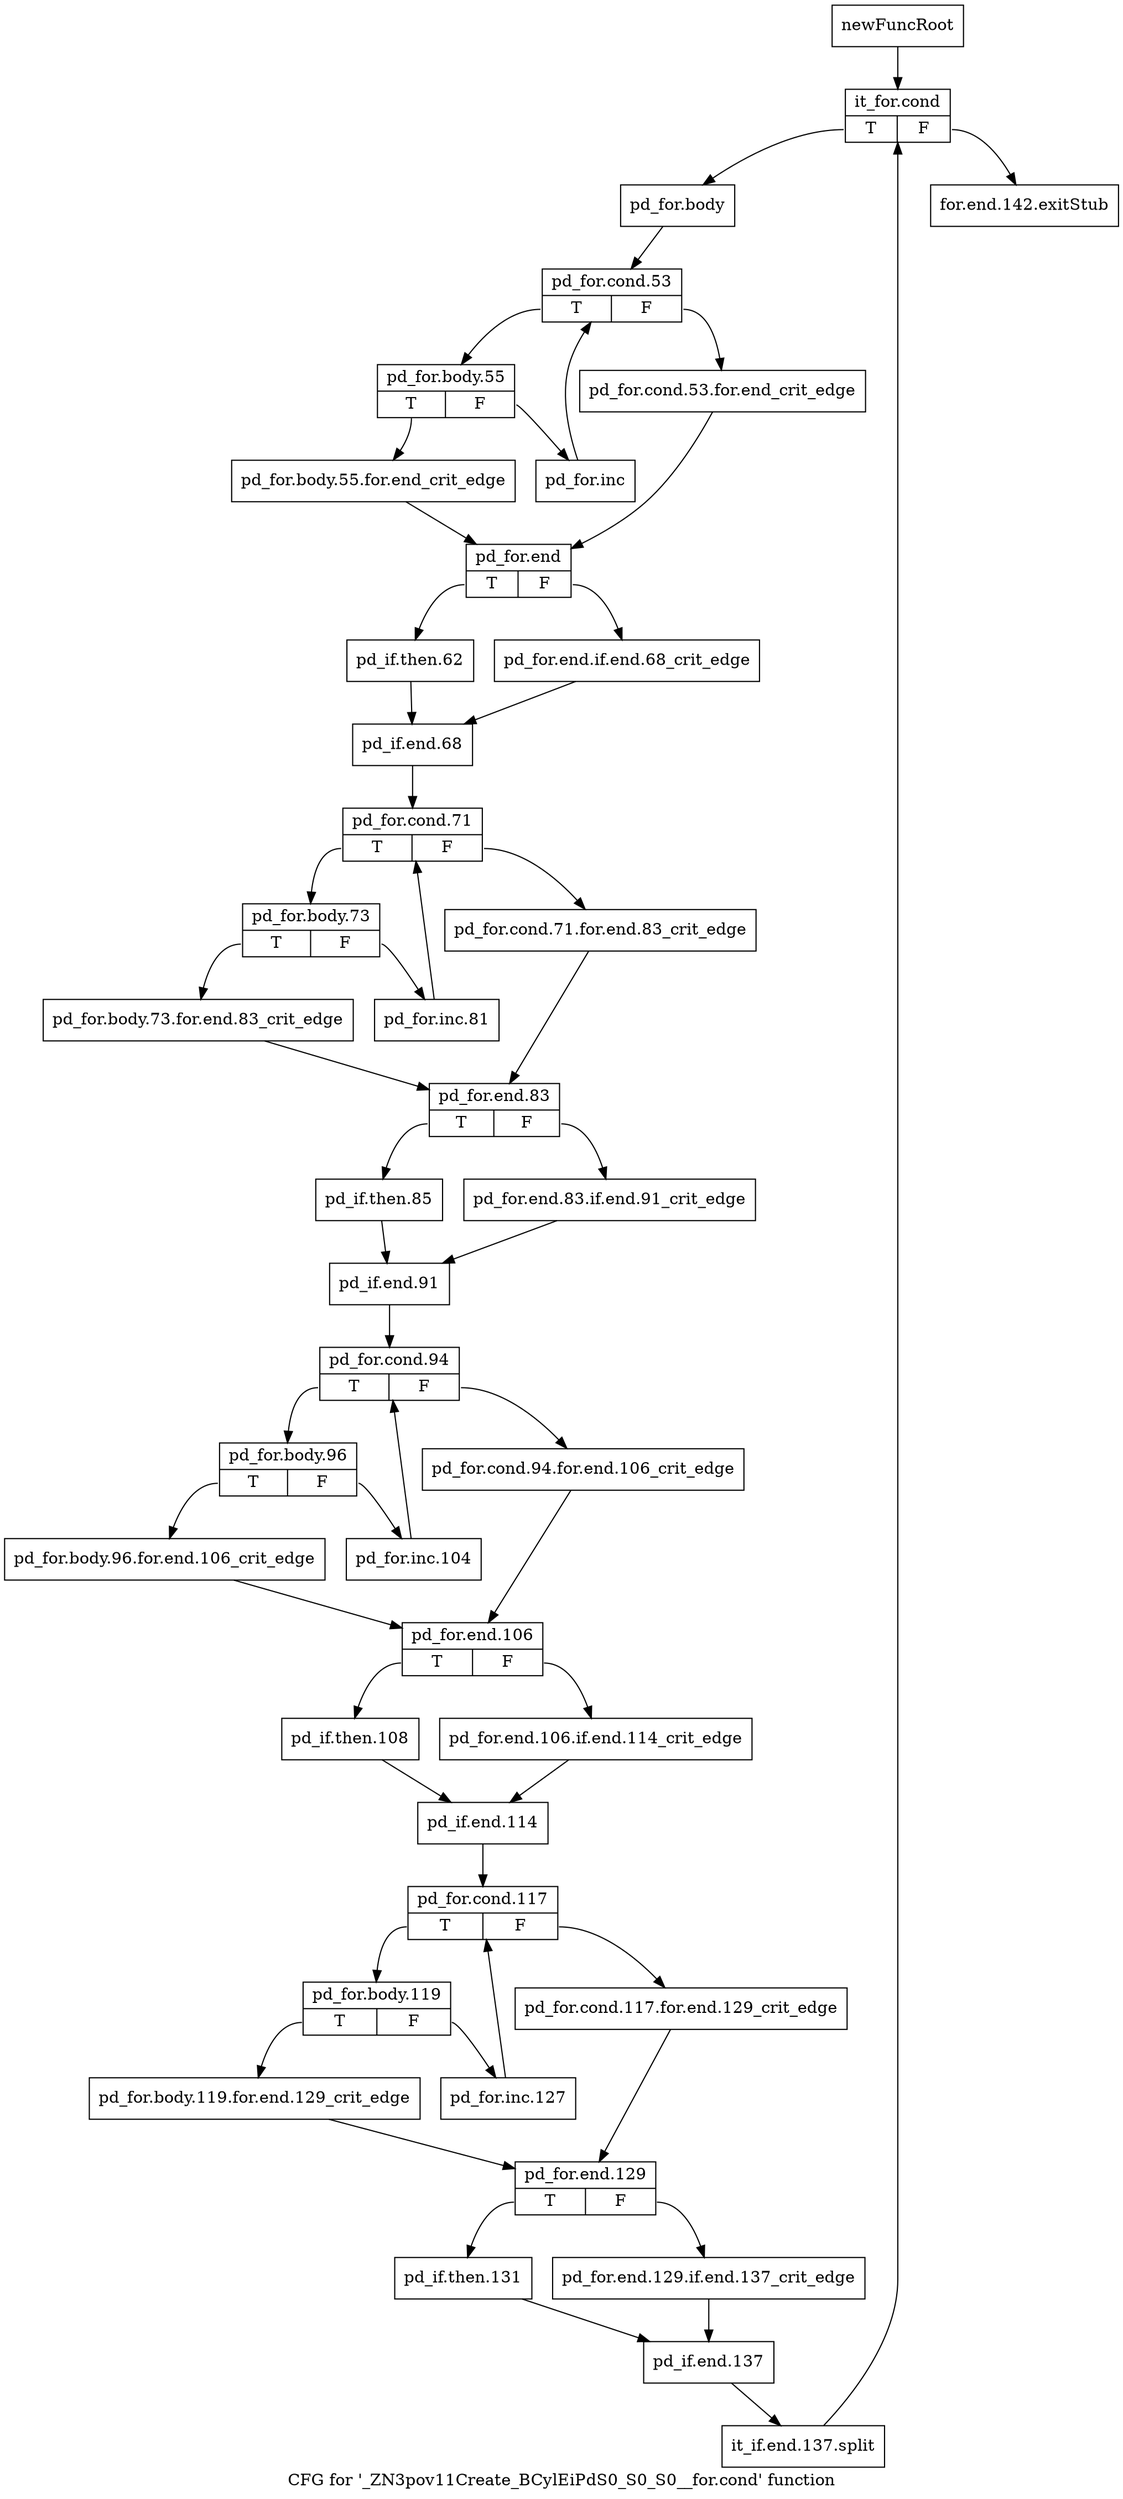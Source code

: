 digraph "CFG for '_ZN3pov11Create_BCylEiPdS0_S0_S0__for.cond' function" {
	label="CFG for '_ZN3pov11Create_BCylEiPdS0_S0_S0__for.cond' function";

	Node0x22e6ae0 [shape=record,label="{newFuncRoot}"];
	Node0x22e6ae0 -> Node0x22e6b80;
	Node0x22e6b30 [shape=record,label="{for.end.142.exitStub}"];
	Node0x22e6b80 [shape=record,label="{it_for.cond|{<s0>T|<s1>F}}"];
	Node0x22e6b80:s0 -> Node0x22e6bd0;
	Node0x22e6b80:s1 -> Node0x22e6b30;
	Node0x22e6bd0 [shape=record,label="{pd_for.body}"];
	Node0x22e6bd0 -> Node0x22e6c20;
	Node0x22e6c20 [shape=record,label="{pd_for.cond.53|{<s0>T|<s1>F}}"];
	Node0x22e6c20:s0 -> Node0x22e6cc0;
	Node0x22e6c20:s1 -> Node0x22e6c70;
	Node0x22e6c70 [shape=record,label="{pd_for.cond.53.for.end_crit_edge}"];
	Node0x22e6c70 -> Node0x22e6db0;
	Node0x22e6cc0 [shape=record,label="{pd_for.body.55|{<s0>T|<s1>F}}"];
	Node0x22e6cc0:s0 -> Node0x22e6d60;
	Node0x22e6cc0:s1 -> Node0x22e6d10;
	Node0x22e6d10 [shape=record,label="{pd_for.inc}"];
	Node0x22e6d10 -> Node0x22e6c20;
	Node0x22e6d60 [shape=record,label="{pd_for.body.55.for.end_crit_edge}"];
	Node0x22e6d60 -> Node0x22e6db0;
	Node0x22e6db0 [shape=record,label="{pd_for.end|{<s0>T|<s1>F}}"];
	Node0x22e6db0:s0 -> Node0x22e6e50;
	Node0x22e6db0:s1 -> Node0x22e6e00;
	Node0x22e6e00 [shape=record,label="{pd_for.end.if.end.68_crit_edge}"];
	Node0x22e6e00 -> Node0x22e6ea0;
	Node0x22e6e50 [shape=record,label="{pd_if.then.62}"];
	Node0x22e6e50 -> Node0x22e6ea0;
	Node0x22e6ea0 [shape=record,label="{pd_if.end.68}"];
	Node0x22e6ea0 -> Node0x22e6ef0;
	Node0x22e6ef0 [shape=record,label="{pd_for.cond.71|{<s0>T|<s1>F}}"];
	Node0x22e6ef0:s0 -> Node0x22e6f90;
	Node0x22e6ef0:s1 -> Node0x22e6f40;
	Node0x22e6f40 [shape=record,label="{pd_for.cond.71.for.end.83_crit_edge}"];
	Node0x22e6f40 -> Node0x22e7080;
	Node0x22e6f90 [shape=record,label="{pd_for.body.73|{<s0>T|<s1>F}}"];
	Node0x22e6f90:s0 -> Node0x22e7030;
	Node0x22e6f90:s1 -> Node0x22e6fe0;
	Node0x22e6fe0 [shape=record,label="{pd_for.inc.81}"];
	Node0x22e6fe0 -> Node0x22e6ef0;
	Node0x22e7030 [shape=record,label="{pd_for.body.73.for.end.83_crit_edge}"];
	Node0x22e7030 -> Node0x22e7080;
	Node0x22e7080 [shape=record,label="{pd_for.end.83|{<s0>T|<s1>F}}"];
	Node0x22e7080:s0 -> Node0x22e7120;
	Node0x22e7080:s1 -> Node0x22e70d0;
	Node0x22e70d0 [shape=record,label="{pd_for.end.83.if.end.91_crit_edge}"];
	Node0x22e70d0 -> Node0x22e7170;
	Node0x22e7120 [shape=record,label="{pd_if.then.85}"];
	Node0x22e7120 -> Node0x22e7170;
	Node0x22e7170 [shape=record,label="{pd_if.end.91}"];
	Node0x22e7170 -> Node0x22e71c0;
	Node0x22e71c0 [shape=record,label="{pd_for.cond.94|{<s0>T|<s1>F}}"];
	Node0x22e71c0:s0 -> Node0x22e7260;
	Node0x22e71c0:s1 -> Node0x22e7210;
	Node0x22e7210 [shape=record,label="{pd_for.cond.94.for.end.106_crit_edge}"];
	Node0x22e7210 -> Node0x22e7350;
	Node0x22e7260 [shape=record,label="{pd_for.body.96|{<s0>T|<s1>F}}"];
	Node0x22e7260:s0 -> Node0x22e7300;
	Node0x22e7260:s1 -> Node0x22e72b0;
	Node0x22e72b0 [shape=record,label="{pd_for.inc.104}"];
	Node0x22e72b0 -> Node0x22e71c0;
	Node0x22e7300 [shape=record,label="{pd_for.body.96.for.end.106_crit_edge}"];
	Node0x22e7300 -> Node0x22e7350;
	Node0x22e7350 [shape=record,label="{pd_for.end.106|{<s0>T|<s1>F}}"];
	Node0x22e7350:s0 -> Node0x22e73f0;
	Node0x22e7350:s1 -> Node0x22e73a0;
	Node0x22e73a0 [shape=record,label="{pd_for.end.106.if.end.114_crit_edge}"];
	Node0x22e73a0 -> Node0x22e7440;
	Node0x22e73f0 [shape=record,label="{pd_if.then.108}"];
	Node0x22e73f0 -> Node0x22e7440;
	Node0x22e7440 [shape=record,label="{pd_if.end.114}"];
	Node0x22e7440 -> Node0x22e7490;
	Node0x22e7490 [shape=record,label="{pd_for.cond.117|{<s0>T|<s1>F}}"];
	Node0x22e7490:s0 -> Node0x22e7530;
	Node0x22e7490:s1 -> Node0x22e74e0;
	Node0x22e74e0 [shape=record,label="{pd_for.cond.117.for.end.129_crit_edge}"];
	Node0x22e74e0 -> Node0x22e7620;
	Node0x22e7530 [shape=record,label="{pd_for.body.119|{<s0>T|<s1>F}}"];
	Node0x22e7530:s0 -> Node0x22e75d0;
	Node0x22e7530:s1 -> Node0x22e7580;
	Node0x22e7580 [shape=record,label="{pd_for.inc.127}"];
	Node0x22e7580 -> Node0x22e7490;
	Node0x22e75d0 [shape=record,label="{pd_for.body.119.for.end.129_crit_edge}"];
	Node0x22e75d0 -> Node0x22e7620;
	Node0x22e7620 [shape=record,label="{pd_for.end.129|{<s0>T|<s1>F}}"];
	Node0x22e7620:s0 -> Node0x22e76c0;
	Node0x22e7620:s1 -> Node0x22e7670;
	Node0x22e7670 [shape=record,label="{pd_for.end.129.if.end.137_crit_edge}"];
	Node0x22e7670 -> Node0x22e7710;
	Node0x22e76c0 [shape=record,label="{pd_if.then.131}"];
	Node0x22e76c0 -> Node0x22e7710;
	Node0x22e7710 [shape=record,label="{pd_if.end.137}"];
	Node0x22e7710 -> Node0x35fbe10;
	Node0x35fbe10 [shape=record,label="{it_if.end.137.split}"];
	Node0x35fbe10 -> Node0x22e6b80;
}
